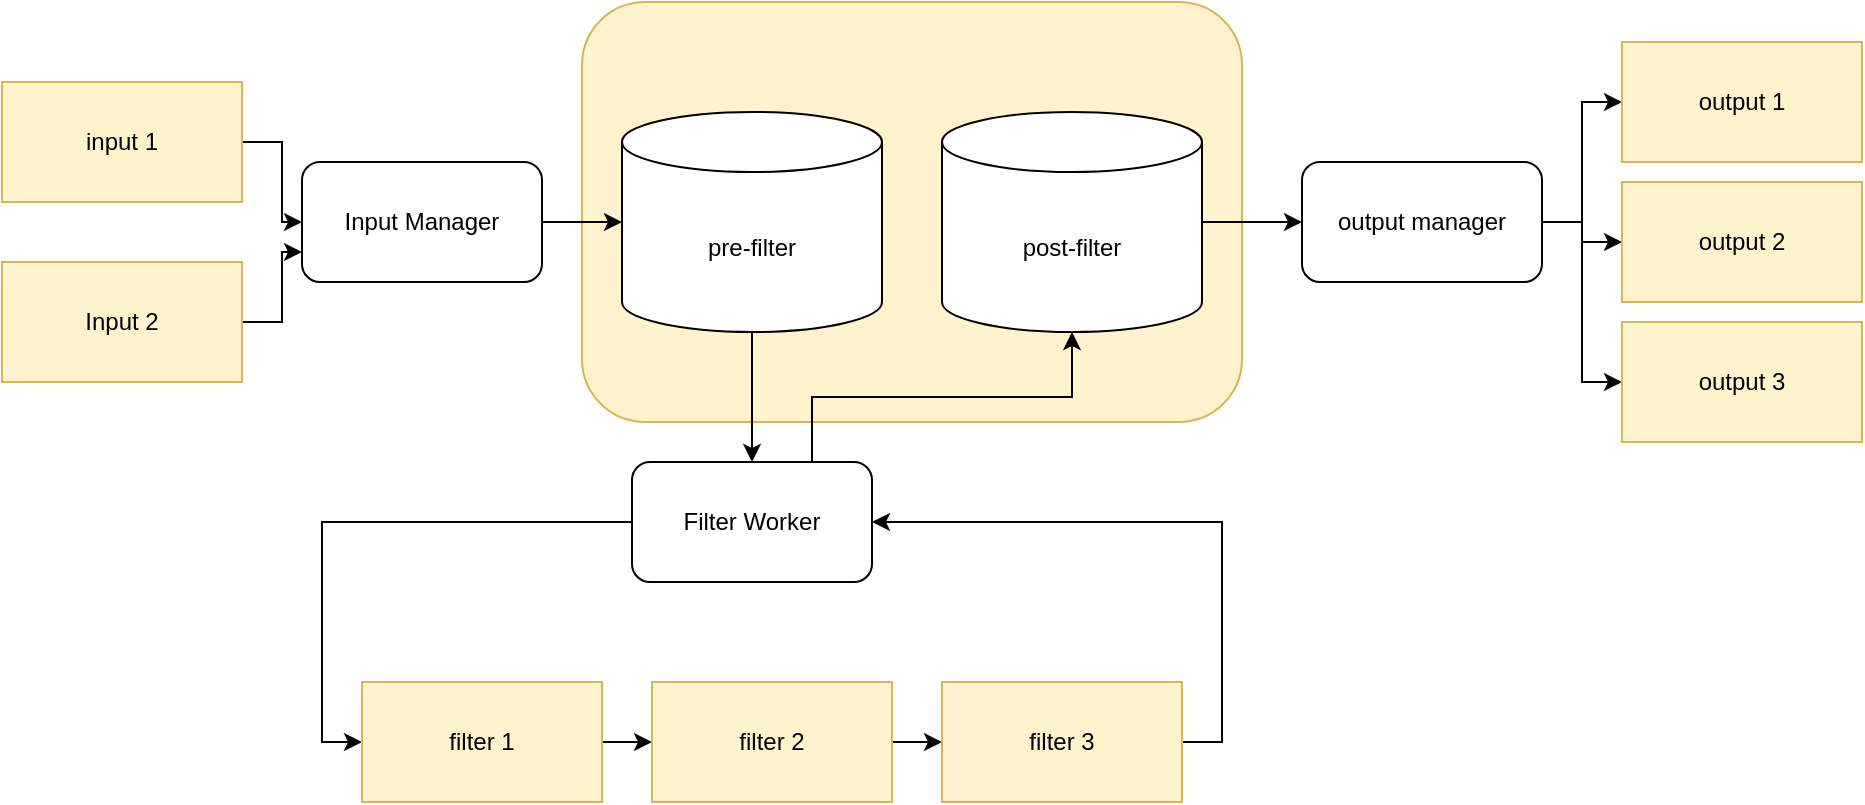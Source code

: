 <mxfile version="14.6.3" type="device"><diagram id="J6wX0BQCEzsdXhjnzohS" name="Page-1"><mxGraphModel dx="1220" dy="1074" grid="1" gridSize="10" guides="1" tooltips="1" connect="1" arrows="1" fold="1" page="1" pageScale="1" pageWidth="850" pageHeight="1100" math="0" shadow="0"><root><mxCell id="0"/><mxCell id="1" parent="0"/><mxCell id="0b9wle6rx5Ctn2PKtlTe-29" value="" style="rounded=1;whiteSpace=wrap;html=1;fillColor=#fff2cc;strokeColor=#d6b656;" vertex="1" parent="1"><mxGeometry x="330" y="210" width="330" height="210" as="geometry"/></mxCell><mxCell id="0b9wle6rx5Ctn2PKtlTe-5" style="edgeStyle=orthogonalEdgeStyle;rounded=0;orthogonalLoop=1;jettySize=auto;html=1;exitX=1;exitY=0.5;exitDx=0;exitDy=0;" edge="1" parent="1" source="0b9wle6rx5Ctn2PKtlTe-1" target="0b9wle6rx5Ctn2PKtlTe-4"><mxGeometry relative="1" as="geometry"/></mxCell><mxCell id="0b9wle6rx5Ctn2PKtlTe-1" value="input 1" style="rounded=0;whiteSpace=wrap;html=1;fillColor=#fff2cc;strokeColor=#d6b656;" vertex="1" parent="1"><mxGeometry x="40" y="250" width="120" height="60" as="geometry"/></mxCell><mxCell id="0b9wle6rx5Ctn2PKtlTe-6" style="edgeStyle=orthogonalEdgeStyle;rounded=0;orthogonalLoop=1;jettySize=auto;html=1;exitX=1;exitY=0.5;exitDx=0;exitDy=0;entryX=0;entryY=0.75;entryDx=0;entryDy=0;" edge="1" parent="1" source="0b9wle6rx5Ctn2PKtlTe-2" target="0b9wle6rx5Ctn2PKtlTe-4"><mxGeometry relative="1" as="geometry"/></mxCell><mxCell id="0b9wle6rx5Ctn2PKtlTe-2" value="Input 2" style="rounded=0;whiteSpace=wrap;html=1;fillColor=#fff2cc;strokeColor=#d6b656;" vertex="1" parent="1"><mxGeometry x="40" y="340" width="120" height="60" as="geometry"/></mxCell><mxCell id="0b9wle6rx5Ctn2PKtlTe-9" style="edgeStyle=orthogonalEdgeStyle;rounded=0;orthogonalLoop=1;jettySize=auto;html=1;exitX=0.5;exitY=1;exitDx=0;exitDy=0;exitPerimeter=0;entryX=0.5;entryY=0;entryDx=0;entryDy=0;" edge="1" parent="1" source="0b9wle6rx5Ctn2PKtlTe-3" target="0b9wle6rx5Ctn2PKtlTe-8"><mxGeometry relative="1" as="geometry"/></mxCell><mxCell id="0b9wle6rx5Ctn2PKtlTe-3" value="pre-filter" style="shape=cylinder3;whiteSpace=wrap;html=1;boundedLbl=1;backgroundOutline=1;size=15;" vertex="1" parent="1"><mxGeometry x="350" y="265" width="130" height="110" as="geometry"/></mxCell><mxCell id="0b9wle6rx5Ctn2PKtlTe-7" style="edgeStyle=orthogonalEdgeStyle;rounded=0;orthogonalLoop=1;jettySize=auto;html=1;exitX=1;exitY=0.5;exitDx=0;exitDy=0;" edge="1" parent="1" source="0b9wle6rx5Ctn2PKtlTe-4" target="0b9wle6rx5Ctn2PKtlTe-3"><mxGeometry relative="1" as="geometry"/></mxCell><mxCell id="0b9wle6rx5Ctn2PKtlTe-4" value="Input Manager" style="rounded=1;whiteSpace=wrap;html=1;" vertex="1" parent="1"><mxGeometry x="190" y="290" width="120" height="60" as="geometry"/></mxCell><mxCell id="0b9wle6rx5Ctn2PKtlTe-13" style="edgeStyle=orthogonalEdgeStyle;rounded=0;orthogonalLoop=1;jettySize=auto;html=1;exitX=0;exitY=0.5;exitDx=0;exitDy=0;entryX=0;entryY=0.5;entryDx=0;entryDy=0;" edge="1" parent="1" source="0b9wle6rx5Ctn2PKtlTe-8" target="0b9wle6rx5Ctn2PKtlTe-10"><mxGeometry relative="1" as="geometry"/></mxCell><mxCell id="0b9wle6rx5Ctn2PKtlTe-19" style="edgeStyle=orthogonalEdgeStyle;rounded=0;orthogonalLoop=1;jettySize=auto;html=1;exitX=0.75;exitY=0;exitDx=0;exitDy=0;entryX=0.5;entryY=1;entryDx=0;entryDy=0;entryPerimeter=0;" edge="1" parent="1" source="0b9wle6rx5Ctn2PKtlTe-8" target="0b9wle6rx5Ctn2PKtlTe-18"><mxGeometry relative="1" as="geometry"/></mxCell><mxCell id="0b9wle6rx5Ctn2PKtlTe-8" value="Filter Worker" style="rounded=1;whiteSpace=wrap;html=1;" vertex="1" parent="1"><mxGeometry x="355" y="440" width="120" height="60" as="geometry"/></mxCell><mxCell id="0b9wle6rx5Ctn2PKtlTe-14" style="edgeStyle=orthogonalEdgeStyle;rounded=0;orthogonalLoop=1;jettySize=auto;html=1;exitX=1;exitY=0.5;exitDx=0;exitDy=0;entryX=0;entryY=0.5;entryDx=0;entryDy=0;" edge="1" parent="1" source="0b9wle6rx5Ctn2PKtlTe-10" target="0b9wle6rx5Ctn2PKtlTe-11"><mxGeometry relative="1" as="geometry"/></mxCell><mxCell id="0b9wle6rx5Ctn2PKtlTe-10" value="filter 1" style="rounded=0;whiteSpace=wrap;html=1;fillColor=#fff2cc;strokeColor=#d6b656;" vertex="1" parent="1"><mxGeometry x="220" y="550" width="120" height="60" as="geometry"/></mxCell><mxCell id="0b9wle6rx5Ctn2PKtlTe-15" style="edgeStyle=orthogonalEdgeStyle;rounded=0;orthogonalLoop=1;jettySize=auto;html=1;exitX=1;exitY=0.5;exitDx=0;exitDy=0;entryX=0;entryY=0.5;entryDx=0;entryDy=0;" edge="1" parent="1" source="0b9wle6rx5Ctn2PKtlTe-11" target="0b9wle6rx5Ctn2PKtlTe-12"><mxGeometry relative="1" as="geometry"/></mxCell><mxCell id="0b9wle6rx5Ctn2PKtlTe-11" value="filter 2" style="rounded=0;whiteSpace=wrap;html=1;fillColor=#fff2cc;strokeColor=#d6b656;" vertex="1" parent="1"><mxGeometry x="365" y="550" width="120" height="60" as="geometry"/></mxCell><mxCell id="0b9wle6rx5Ctn2PKtlTe-16" style="edgeStyle=orthogonalEdgeStyle;rounded=0;orthogonalLoop=1;jettySize=auto;html=1;exitX=1;exitY=0.5;exitDx=0;exitDy=0;entryX=1;entryY=0.5;entryDx=0;entryDy=0;" edge="1" parent="1" source="0b9wle6rx5Ctn2PKtlTe-12" target="0b9wle6rx5Ctn2PKtlTe-8"><mxGeometry relative="1" as="geometry"/></mxCell><mxCell id="0b9wle6rx5Ctn2PKtlTe-12" value="filter 3" style="rounded=0;whiteSpace=wrap;html=1;fillColor=#fff2cc;strokeColor=#d6b656;" vertex="1" parent="1"><mxGeometry x="510" y="550" width="120" height="60" as="geometry"/></mxCell><mxCell id="0b9wle6rx5Ctn2PKtlTe-21" style="edgeStyle=orthogonalEdgeStyle;rounded=0;orthogonalLoop=1;jettySize=auto;html=1;exitX=1;exitY=0.5;exitDx=0;exitDy=0;exitPerimeter=0;entryX=0;entryY=0.5;entryDx=0;entryDy=0;" edge="1" parent="1" source="0b9wle6rx5Ctn2PKtlTe-18" target="0b9wle6rx5Ctn2PKtlTe-20"><mxGeometry relative="1" as="geometry"/></mxCell><mxCell id="0b9wle6rx5Ctn2PKtlTe-18" value="post-filter" style="shape=cylinder3;whiteSpace=wrap;html=1;boundedLbl=1;backgroundOutline=1;size=15;" vertex="1" parent="1"><mxGeometry x="510" y="265" width="130" height="110" as="geometry"/></mxCell><mxCell id="0b9wle6rx5Ctn2PKtlTe-26" style="edgeStyle=orthogonalEdgeStyle;rounded=0;orthogonalLoop=1;jettySize=auto;html=1;exitX=1;exitY=0.5;exitDx=0;exitDy=0;entryX=0;entryY=0.5;entryDx=0;entryDy=0;" edge="1" parent="1" source="0b9wle6rx5Ctn2PKtlTe-20" target="0b9wle6rx5Ctn2PKtlTe-23"><mxGeometry relative="1" as="geometry"/></mxCell><mxCell id="0b9wle6rx5Ctn2PKtlTe-27" style="edgeStyle=orthogonalEdgeStyle;rounded=0;orthogonalLoop=1;jettySize=auto;html=1;exitX=1;exitY=0.5;exitDx=0;exitDy=0;" edge="1" parent="1" source="0b9wle6rx5Ctn2PKtlTe-20" target="0b9wle6rx5Ctn2PKtlTe-24"><mxGeometry relative="1" as="geometry"/></mxCell><mxCell id="0b9wle6rx5Ctn2PKtlTe-28" style="edgeStyle=orthogonalEdgeStyle;rounded=0;orthogonalLoop=1;jettySize=auto;html=1;exitX=1;exitY=0.5;exitDx=0;exitDy=0;entryX=0;entryY=0.5;entryDx=0;entryDy=0;" edge="1" parent="1" source="0b9wle6rx5Ctn2PKtlTe-20" target="0b9wle6rx5Ctn2PKtlTe-25"><mxGeometry relative="1" as="geometry"/></mxCell><mxCell id="0b9wle6rx5Ctn2PKtlTe-20" value="output manager" style="rounded=1;whiteSpace=wrap;html=1;" vertex="1" parent="1"><mxGeometry x="690" y="290" width="120" height="60" as="geometry"/></mxCell><mxCell id="0b9wle6rx5Ctn2PKtlTe-23" value="output 1" style="rounded=0;whiteSpace=wrap;html=1;fillColor=#fff2cc;strokeColor=#d6b656;" vertex="1" parent="1"><mxGeometry x="850" y="230" width="120" height="60" as="geometry"/></mxCell><mxCell id="0b9wle6rx5Ctn2PKtlTe-24" value="output 2" style="rounded=0;whiteSpace=wrap;html=1;fillColor=#fff2cc;strokeColor=#d6b656;" vertex="1" parent="1"><mxGeometry x="850" y="300" width="120" height="60" as="geometry"/></mxCell><mxCell id="0b9wle6rx5Ctn2PKtlTe-25" value="output 3" style="rounded=0;whiteSpace=wrap;html=1;fillColor=#fff2cc;strokeColor=#d6b656;" vertex="1" parent="1"><mxGeometry x="850" y="370" width="120" height="60" as="geometry"/></mxCell></root></mxGraphModel></diagram></mxfile>